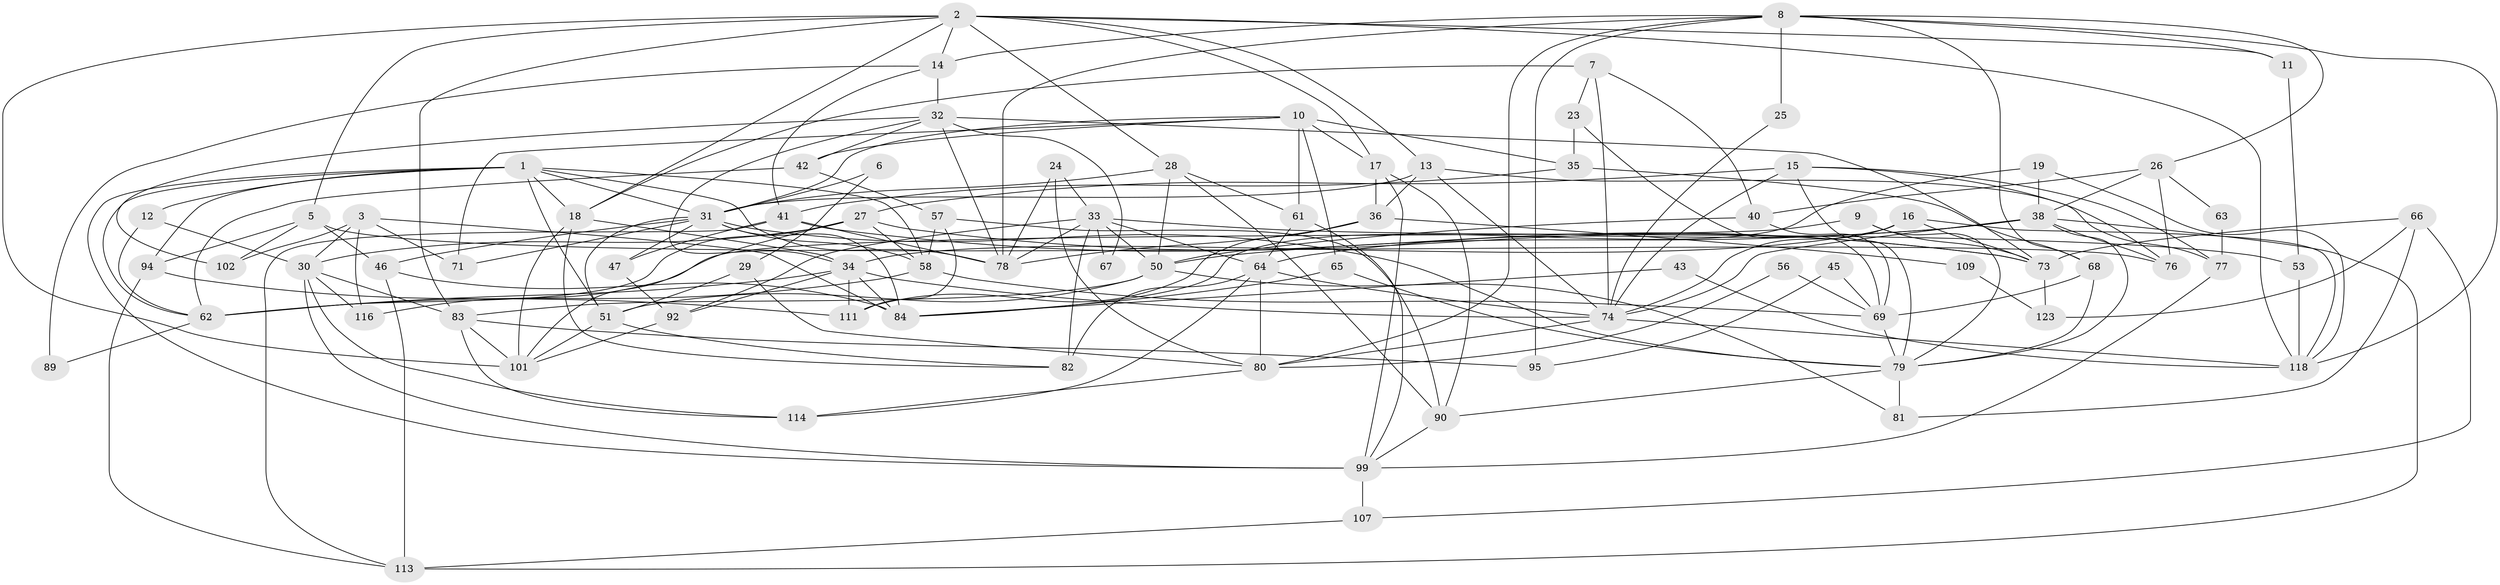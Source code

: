 // original degree distribution, {5: 0.152, 7: 0.032, 3: 0.296, 2: 0.12, 4: 0.272, 6: 0.112, 8: 0.016}
// Generated by graph-tools (version 1.1) at 2025/41/03/06/25 10:41:54]
// undirected, 83 vertices, 204 edges
graph export_dot {
graph [start="1"]
  node [color=gray90,style=filled];
  1 [super="+75"];
  2 [super="+4"];
  3 [super="+70"];
  5 [super="+49"];
  6;
  7 [super="+88"];
  8 [super="+21"];
  9;
  10 [super="+20"];
  11;
  12;
  13 [super="+44"];
  14 [super="+39"];
  15 [super="+22"];
  16;
  17 [super="+124"];
  18 [super="+97"];
  19 [super="+72"];
  23;
  24;
  25;
  26 [super="+37"];
  27 [super="+93"];
  28 [super="+122"];
  29;
  30 [super="+55"];
  31 [super="+60"];
  32 [super="+104"];
  33 [super="+91"];
  34 [super="+100"];
  35;
  36 [super="+105"];
  38 [super="+106"];
  40;
  41 [super="+52"];
  42 [super="+54"];
  43;
  45;
  46 [super="+48"];
  47;
  50 [super="+59"];
  51 [super="+96"];
  53;
  56;
  57;
  58 [super="+87"];
  61;
  62;
  63;
  64 [super="+98"];
  65;
  66;
  67;
  68;
  69 [super="+125"];
  71;
  73 [super="+108"];
  74 [super="+121"];
  76;
  77;
  78 [super="+86"];
  79 [super="+112"];
  80 [super="+117"];
  81;
  82 [super="+103"];
  83 [super="+85"];
  84 [super="+120"];
  89;
  90;
  92;
  94 [super="+119"];
  95;
  99 [super="+110"];
  101;
  102;
  107;
  109;
  111;
  113;
  114 [super="+115"];
  116;
  118;
  123;
  1 -- 58;
  1 -- 12;
  1 -- 51;
  1 -- 78;
  1 -- 62;
  1 -- 31;
  1 -- 99;
  1 -- 18;
  1 -- 94;
  2 -- 11;
  2 -- 17;
  2 -- 83;
  2 -- 101;
  2 -- 118;
  2 -- 28;
  2 -- 5;
  2 -- 18;
  2 -- 14;
  2 -- 13;
  3 -- 116;
  3 -- 84;
  3 -- 102;
  3 -- 71;
  3 -- 30;
  5 -- 46;
  5 -- 102;
  5 -- 76;
  5 -- 94;
  6 -- 29;
  6 -- 31;
  7 -- 74;
  7 -- 23;
  7 -- 40;
  7 -- 18;
  8 -- 78;
  8 -- 118;
  8 -- 26;
  8 -- 80;
  8 -- 68;
  8 -- 25;
  8 -- 11;
  8 -- 14;
  8 -- 95;
  9 -- 79;
  9 -- 73;
  9 -- 116;
  10 -- 35;
  10 -- 65;
  10 -- 17;
  10 -- 71;
  10 -- 61;
  10 -- 31;
  10 -- 42;
  11 -- 53;
  12 -- 62;
  12 -- 30;
  13 -- 77;
  13 -- 74;
  13 -- 36;
  13 -- 31;
  14 -- 89;
  14 -- 32;
  14 -- 41;
  15 -- 74;
  15 -- 77;
  15 -- 76;
  15 -- 79;
  15 -- 27;
  16 -- 118;
  16 -- 73;
  16 -- 74;
  16 -- 34;
  17 -- 90;
  17 -- 36;
  17 -- 99;
  18 -- 34;
  18 -- 82;
  18 -- 101;
  19 -- 118;
  19 -- 84;
  19 -- 38;
  23 -- 35;
  23 -- 69;
  24 -- 33;
  24 -- 78;
  24 -- 80;
  25 -- 74;
  26 -- 40;
  26 -- 63;
  26 -- 76;
  26 -- 38;
  27 -- 62;
  27 -- 101;
  27 -- 73;
  27 -- 58;
  27 -- 30;
  28 -- 90;
  28 -- 31;
  28 -- 61;
  28 -- 50;
  29 -- 51;
  29 -- 80;
  30 -- 99;
  30 -- 114;
  30 -- 83;
  30 -- 116;
  31 -- 71;
  31 -- 58;
  31 -- 79;
  31 -- 47;
  31 -- 84;
  31 -- 51;
  31 -- 46;
  32 -- 73 [weight=2];
  32 -- 67;
  32 -- 34;
  32 -- 102;
  32 -- 78;
  32 -- 42;
  33 -- 82 [weight=2];
  33 -- 92;
  33 -- 50;
  33 -- 67;
  33 -- 53;
  33 -- 64;
  33 -- 78;
  34 -- 62 [weight=2];
  34 -- 111;
  34 -- 74;
  34 -- 84;
  34 -- 92;
  35 -- 68;
  35 -- 41;
  36 -- 111;
  36 -- 109;
  36 -- 78;
  38 -- 50;
  38 -- 76;
  38 -- 64;
  38 -- 113;
  38 -- 74;
  38 -- 79;
  40 -- 50;
  40 -- 69;
  41 -- 47;
  41 -- 113;
  41 -- 73;
  41 -- 78;
  42 -- 62;
  42 -- 57;
  43 -- 118;
  43 -- 84;
  45 -- 69;
  45 -- 95;
  46 -- 113;
  46 -- 84;
  47 -- 92;
  50 -- 81;
  50 -- 83;
  50 -- 51;
  51 -- 82;
  51 -- 101;
  53 -- 118;
  56 -- 69;
  56 -- 80;
  57 -- 90;
  57 -- 111;
  57 -- 58;
  58 -- 62;
  58 -- 69;
  61 -- 99;
  61 -- 64;
  62 -- 89;
  63 -- 77;
  64 -- 74;
  64 -- 82;
  64 -- 114;
  64 -- 80;
  65 -- 84;
  65 -- 79;
  66 -- 73;
  66 -- 81;
  66 -- 107;
  66 -- 123;
  68 -- 69 [weight=2];
  68 -- 79;
  69 -- 79;
  73 -- 123;
  74 -- 118;
  74 -- 80;
  77 -- 99;
  79 -- 81;
  79 -- 90;
  80 -- 114;
  83 -- 101;
  83 -- 95;
  83 -- 114;
  90 -- 99;
  92 -- 101;
  94 -- 113;
  94 -- 111;
  99 -- 107;
  107 -- 113;
  109 -- 123;
}
